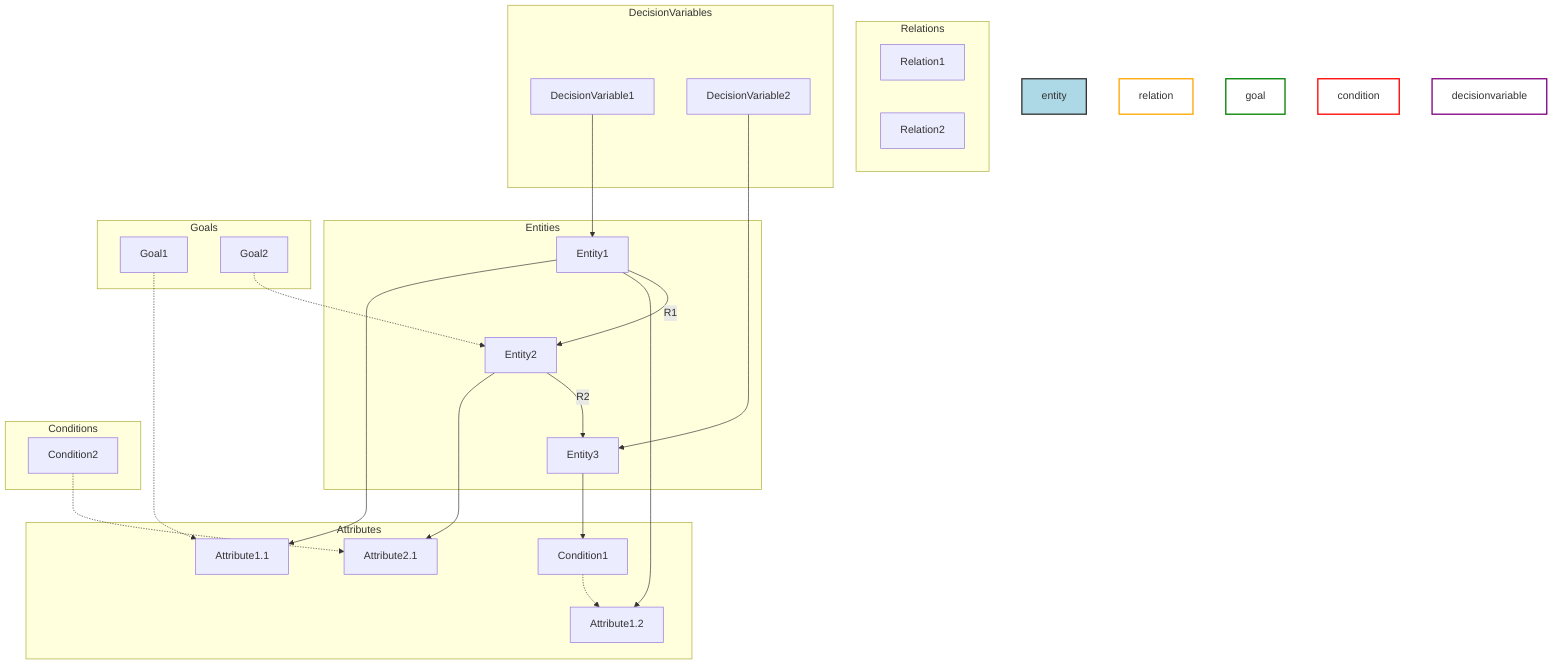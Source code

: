 graph TD

  subgraph Entities
    A[Entity1]:::entity
    B[Entity2]:::entity
    C[Entity3]:::entity
  end

  subgraph Attributes
    A1[Attribute1.1]
    A2[Attribute1.2]
    B1[Attribute2.1]
    C1[Attribute3.1]
  end

  subgraph Relations
    R1[Relation1]:::relation
    R2[Relation2]:::relation
  end

  subgraph Goals
    G1[Goal1]:::goal
    G2[Goal2]:::goal
  end

  subgraph Conditions
    C1[Condition1]:::condition
    C2[Condition2]:::condition
  end

  subgraph DecisionVariables
    DV1[DecisionVariable1]:::decisionvariable
    DV2[DecisionVariable2]:::decisionvariable
  end

  A --> A1
  A --> A2
  B --> B1
  C --> C1

  A -- R1 --> B
  B -- R2 --> C

  G1 -.-> A1
  G2 -.-> B

  C1 -.-> A2
  C2 -.-> B1

  DV1 --> A
  DV2 --> C

style entity fill:#ADD8E6,stroke:#333,stroke-width:2px
style relation fill:none,stroke:#FFA500,stroke-width:2px
style goal fill:none,stroke:#008000,stroke-width:2px
style condition fill:none,stroke:#FF0000,stroke-width:2px
style decisionvariable fill:none,stroke:#800080,stroke-width:2px
